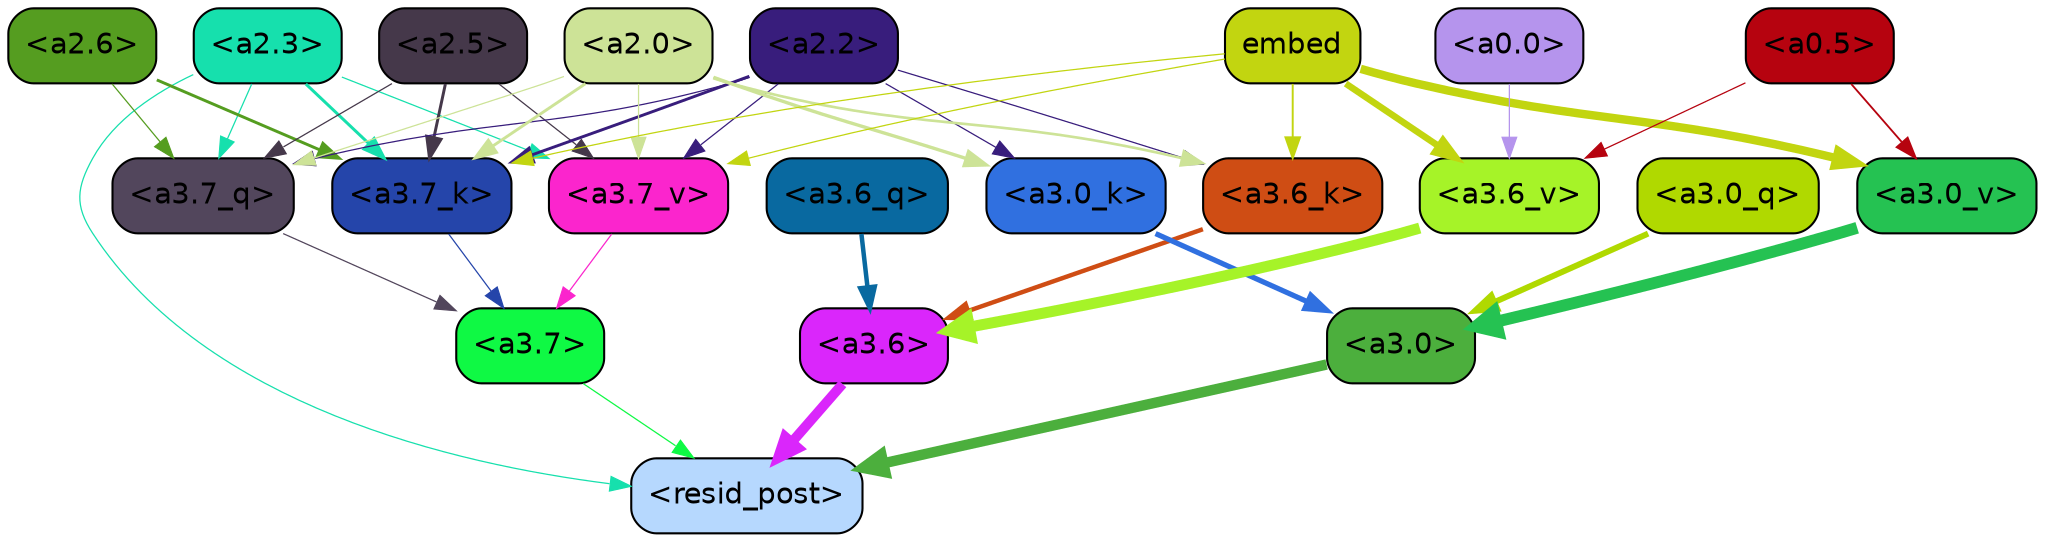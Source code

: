 strict digraph "" {
	graph [bgcolor=transparent,
		layout=dot,
		overlap=false,
		splines=true
	];
	"<a3.7>"	[color=black,
		fillcolor="#0ff944",
		fontname=Helvetica,
		shape=box,
		style="filled, rounded"];
	"<resid_post>"	[color=black,
		fillcolor="#b6d8fe",
		fontname=Helvetica,
		shape=box,
		style="filled, rounded"];
	"<a3.7>" -> "<resid_post>"	[color="#0ff944",
		penwidth=0.6];
	"<a3.6>"	[color=black,
		fillcolor="#da26fb",
		fontname=Helvetica,
		shape=box,
		style="filled, rounded"];
	"<a3.6>" -> "<resid_post>"	[color="#da26fb",
		penwidth=4.749041676521301];
	"<a3.0>"	[color=black,
		fillcolor="#4caf3d",
		fontname=Helvetica,
		shape=box,
		style="filled, rounded"];
	"<a3.0>" -> "<resid_post>"	[color="#4caf3d",
		penwidth=5.004215121269226];
	"<a2.3>"	[color=black,
		fillcolor="#16e0ad",
		fontname=Helvetica,
		shape=box,
		style="filled, rounded"];
	"<a2.3>" -> "<resid_post>"	[color="#16e0ad",
		penwidth=0.6];
	"<a3.7_q>"	[color=black,
		fillcolor="#52465c",
		fontname=Helvetica,
		shape=box,
		style="filled, rounded"];
	"<a2.3>" -> "<a3.7_q>"	[color="#16e0ad",
		penwidth=0.6];
	"<a3.7_k>"	[color=black,
		fillcolor="#2545aa",
		fontname=Helvetica,
		shape=box,
		style="filled, rounded"];
	"<a2.3>" -> "<a3.7_k>"	[color="#16e0ad",
		penwidth=1.4391854107379913];
	"<a3.7_v>"	[color=black,
		fillcolor="#fb25cd",
		fontname=Helvetica,
		shape=box,
		style="filled, rounded"];
	"<a2.3>" -> "<a3.7_v>"	[color="#16e0ad",
		penwidth=0.6];
	"<a3.7_q>" -> "<a3.7>"	[color="#52465c",
		penwidth=0.6];
	"<a3.6_q>"	[color=black,
		fillcolor="#0969a0",
		fontname=Helvetica,
		shape=box,
		style="filled, rounded"];
	"<a3.6_q>" -> "<a3.6>"	[color="#0969a0",
		penwidth=2.160832464694977];
	"<a3.0_q>"	[color=black,
		fillcolor="#b0d900",
		fontname=Helvetica,
		shape=box,
		style="filled, rounded"];
	"<a3.0_q>" -> "<a3.0>"	[color="#b0d900",
		penwidth=2.870753765106201];
	"<a3.7_k>" -> "<a3.7>"	[color="#2545aa",
		penwidth=0.6];
	"<a3.6_k>"	[color=black,
		fillcolor="#cf4d14",
		fontname=Helvetica,
		shape=box,
		style="filled, rounded"];
	"<a3.6_k>" -> "<a3.6>"	[color="#cf4d14",
		penwidth=2.13908451795578];
	"<a3.0_k>"	[color=black,
		fillcolor="#3070e0",
		fontname=Helvetica,
		shape=box,
		style="filled, rounded"];
	"<a3.0_k>" -> "<a3.0>"	[color="#3070e0",
		penwidth=2.520303964614868];
	"<a3.7_v>" -> "<a3.7>"	[color="#fb25cd",
		penwidth=0.6];
	"<a3.6_v>"	[color=black,
		fillcolor="#a6f328",
		fontname=Helvetica,
		shape=box,
		style="filled, rounded"];
	"<a3.6_v>" -> "<a3.6>"	[color="#a6f328",
		penwidth=5.297133803367615];
	"<a3.0_v>"	[color=black,
		fillcolor="#25c252",
		fontname=Helvetica,
		shape=box,
		style="filled, rounded"];
	"<a3.0_v>" -> "<a3.0>"	[color="#25c252",
		penwidth=5.680712580680847];
	"<a2.6>"	[color=black,
		fillcolor="#559d20",
		fontname=Helvetica,
		shape=box,
		style="filled, rounded"];
	"<a2.6>" -> "<a3.7_q>"	[color="#559d20",
		penwidth=0.6];
	"<a2.6>" -> "<a3.7_k>"	[color="#559d20",
		penwidth=1.4180794060230255];
	"<a2.5>"	[color=black,
		fillcolor="#45384a",
		fontname=Helvetica,
		shape=box,
		style="filled, rounded"];
	"<a2.5>" -> "<a3.7_q>"	[color="#45384a",
		penwidth=0.6];
	"<a2.5>" -> "<a3.7_k>"	[color="#45384a",
		penwidth=1.4281435310840607];
	"<a2.5>" -> "<a3.7_v>"	[color="#45384a",
		penwidth=0.6];
	"<a2.2>"	[color=black,
		fillcolor="#381d7c",
		fontname=Helvetica,
		shape=box,
		style="filled, rounded"];
	"<a2.2>" -> "<a3.7_q>"	[color="#381d7c",
		penwidth=0.6];
	"<a2.2>" -> "<a3.7_k>"	[color="#381d7c",
		penwidth=1.3982512056827545];
	"<a2.2>" -> "<a3.6_k>"	[color="#381d7c",
		penwidth=0.6];
	"<a2.2>" -> "<a3.0_k>"	[color="#381d7c",
		penwidth=0.6];
	"<a2.2>" -> "<a3.7_v>"	[color="#381d7c",
		penwidth=0.6];
	"<a2.0>"	[color=black,
		fillcolor="#cde397",
		fontname=Helvetica,
		shape=box,
		style="filled, rounded"];
	"<a2.0>" -> "<a3.7_q>"	[color="#cde397",
		penwidth=0.6];
	"<a2.0>" -> "<a3.7_k>"	[color="#cde397",
		penwidth=1.404832512140274];
	"<a2.0>" -> "<a3.6_k>"	[color="#cde397",
		penwidth=1.2708758115768433];
	"<a2.0>" -> "<a3.0_k>"	[color="#cde397",
		penwidth=1.6207245588302612];
	"<a2.0>" -> "<a3.7_v>"	[color="#cde397",
		penwidth=0.6];
	embed	[color=black,
		fillcolor="#c2d510",
		fontname=Helvetica,
		shape=box,
		style="filled, rounded"];
	embed -> "<a3.7_k>"	[color="#c2d510",
		penwidth=0.6];
	embed -> "<a3.6_k>"	[color="#c2d510",
		penwidth=0.9291638135910034];
	embed -> "<a3.7_v>"	[color="#c2d510",
		penwidth=0.6];
	embed -> "<a3.6_v>"	[color="#c2d510",
		penwidth=3.1808209121227264];
	embed -> "<a3.0_v>"	[color="#c2d510",
		penwidth=4.036660343408585];
	"<a0.5>"	[color=black,
		fillcolor="#b6030f",
		fontname=Helvetica,
		shape=box,
		style="filled, rounded"];
	"<a0.5>" -> "<a3.6_v>"	[color="#b6030f",
		penwidth=0.6];
	"<a0.5>" -> "<a3.0_v>"	[color="#b6030f",
		penwidth=0.8798569142818451];
	"<a0.0>"	[color=black,
		fillcolor="#b594ed",
		fontname=Helvetica,
		shape=box,
		style="filled, rounded"];
	"<a0.0>" -> "<a3.6_v>"	[color="#b594ed",
		penwidth=0.6];
}
